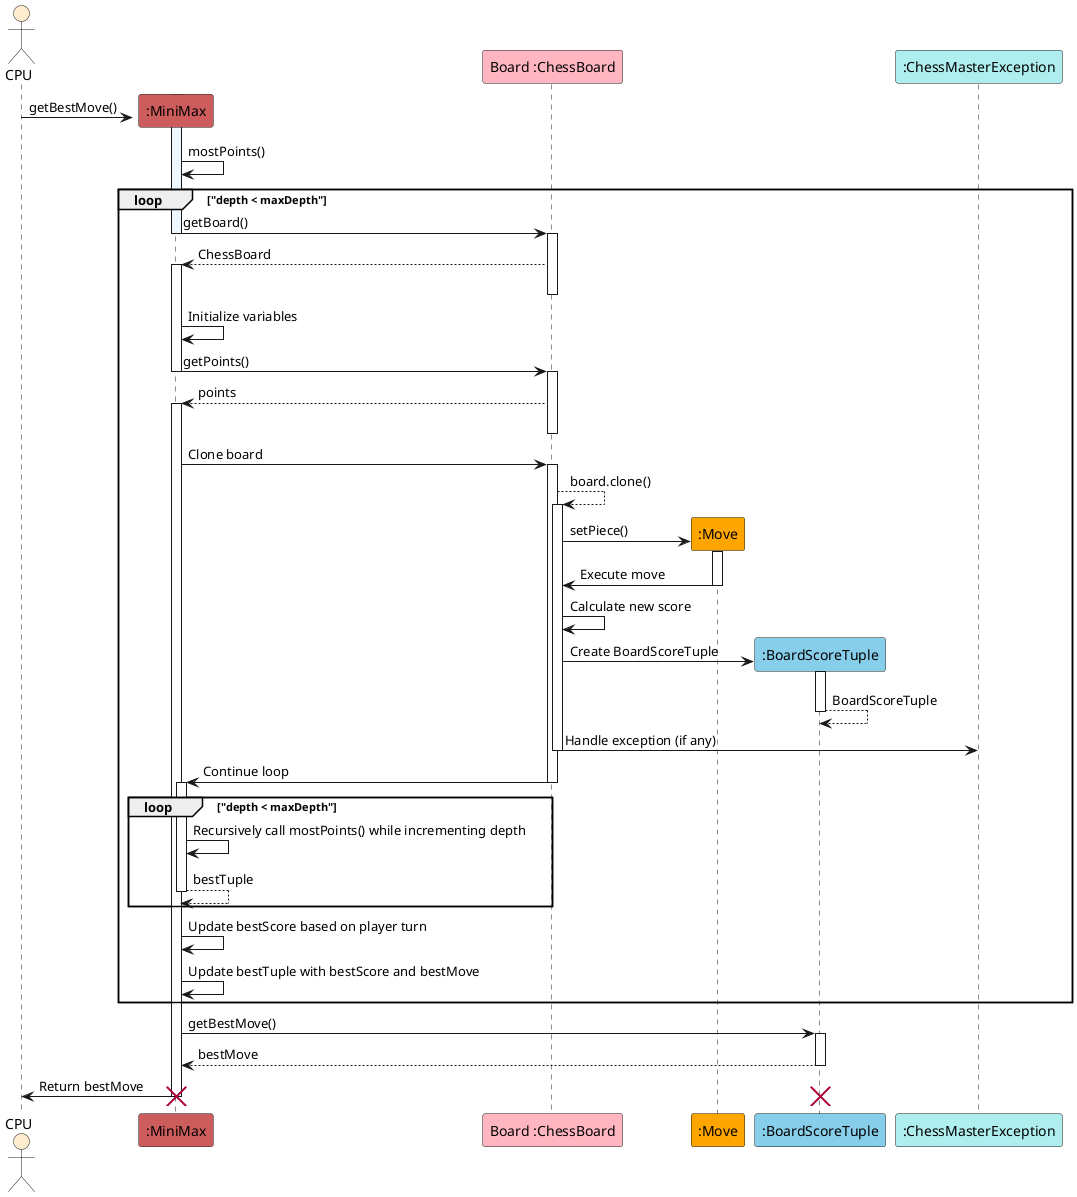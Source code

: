 @startuml MiniMaxSequenceDiagram

actor CPU as user #BlanchedAlmond
participant ":MiniMax" as MM #IndianRed
participant "Board :ChessBoard" as CB #LightPink
participant ":Move" as M #Orange
participant ":BoardScoreTuple" as BST #SkyBlue
participant ":ChessMasterException" as E #PaleTurquoise

create MM
activate MM #AliceBlue
user -> MM : getBestMove()


MM -> MM : mostPoints()

loop "depth < maxDepth"

    MM -> CB : getBoard()
    deactivate MM
    activate CB
    CB --> MM : ChessBoard
    activate MM
    deactivate CB

    MM -> MM : Initialize variables
    MM -> CB : getPoints()
    deactivate MM
    activate CB
    CB --> MM : points
    activate MM
    deactivate CB
    MM -> CB : Clone board
    activate CB

    CB --> CB : board.clone()
    activate CB

    CB -> M** : setPiece()
    activate M
    M -> CB : Execute move
    deactivate M
    CB -> CB : Calculate new score
    CB -> BST** : Create BoardScoreTuple
    activate BST
    BST --> BST : BoardScoreTuple
    deactivate BST
    CB -> E : Handle exception (if any)
    deactivate CB
    CB -> MM : Continue loop
    deactivate CB
    loop "depth < maxDepth"
        activate MM
        MM -> MM : Recursively call mostPoints() while incrementing depth
        MM --> MM : bestTuple
        deactivate MM
    end
    MM -> MM : Update bestScore based on player turn
    MM -> MM : Update bestTuple with bestScore and bestMove

end

MM -> BST : getBestMove()
activate BST
BST --> MM : bestMove
deactivate BST

MM -> user : Return bestMove
deactivate MM
destroy MM
destroy BST

@enduml